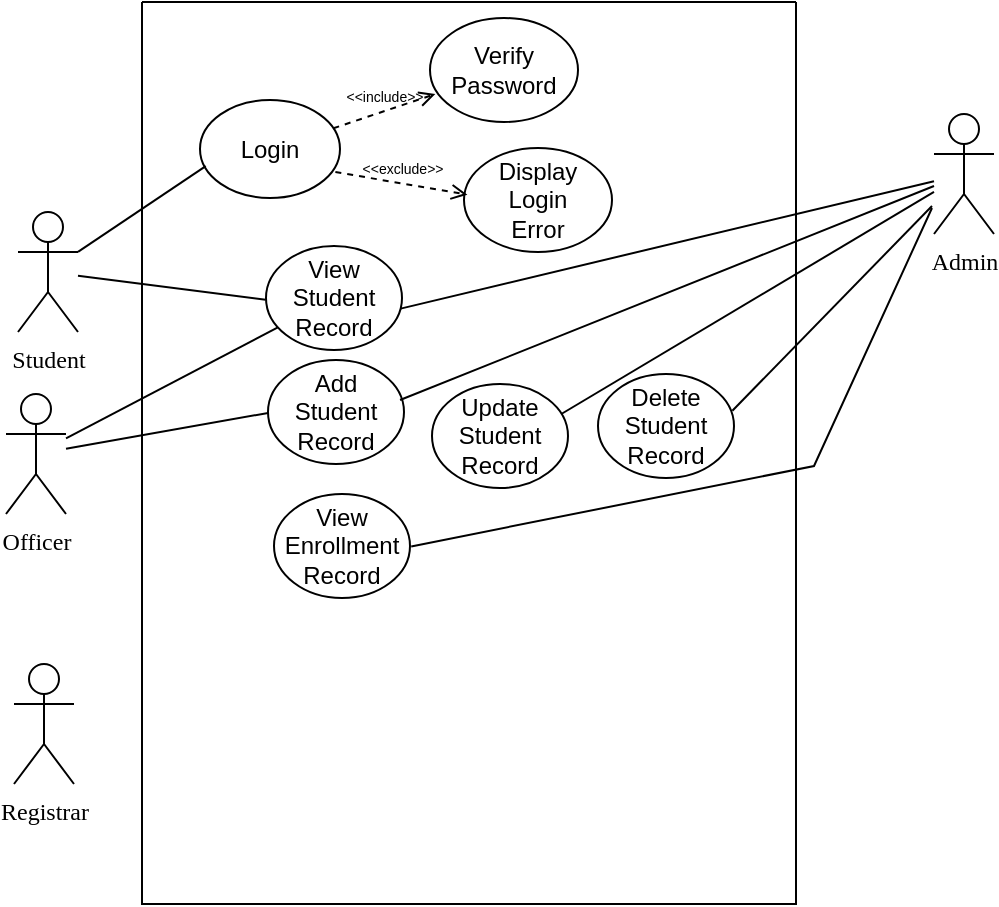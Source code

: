 <mxfile version="26.0.4">
  <diagram name="Page-1" id="ivDG0Z5HkIXGqXG8FJIk">
    <mxGraphModel dx="2019" dy="1635" grid="0" gridSize="10" guides="0" tooltips="1" connect="0" arrows="0" fold="1" page="0" pageScale="1" pageWidth="850" pageHeight="1100" background="#FFFFFF" math="0" shadow="0">
      <root>
        <mxCell id="0" />
        <mxCell id="1" parent="0" />
        <mxCell id="dGHgRN1xIJTJWIRNkkdV-1" value="&lt;font face=&quot;Times New Roman&quot;&gt;Admin&lt;/font&gt;" style="shape=umlActor;verticalLabelPosition=bottom;verticalAlign=top;html=1;outlineConnect=0;" parent="1" vertex="1">
          <mxGeometry x="-617" y="-935" width="30" height="60" as="geometry" />
        </mxCell>
        <mxCell id="dGHgRN1xIJTJWIRNkkdV-32" value="&lt;font face=&quot;Times New Roman&quot;&gt;Officer&lt;/font&gt;" style="shape=umlActor;verticalLabelPosition=bottom;verticalAlign=top;html=1;outlineConnect=0;" parent="1" vertex="1">
          <mxGeometry x="-1081" y="-795" width="30" height="60" as="geometry" />
        </mxCell>
        <mxCell id="dGHgRN1xIJTJWIRNkkdV-33" value="&lt;font face=&quot;Times New Roman&quot;&gt;Student&lt;/font&gt;" style="shape=umlActor;verticalLabelPosition=bottom;verticalAlign=top;html=1;outlineConnect=0;" parent="1" vertex="1">
          <mxGeometry x="-1075" y="-886" width="30" height="60" as="geometry" />
        </mxCell>
        <mxCell id="dGHgRN1xIJTJWIRNkkdV-34" value="&lt;font face=&quot;Times New Roman&quot;&gt;Registrar&lt;/font&gt;" style="shape=umlActor;verticalLabelPosition=bottom;verticalAlign=top;html=1;outlineConnect=0;" parent="1" vertex="1">
          <mxGeometry x="-1077" y="-660" width="30" height="60" as="geometry" />
        </mxCell>
        <mxCell id="dGHgRN1xIJTJWIRNkkdV-39" value="" style="swimlane;startSize=0;" parent="1" vertex="1">
          <mxGeometry x="-1013" y="-991" width="327" height="451" as="geometry" />
        </mxCell>
        <mxCell id="dGHgRN1xIJTJWIRNkkdV-3" value="Login" style="ellipse;whiteSpace=wrap;html=1;" parent="dGHgRN1xIJTJWIRNkkdV-39" vertex="1">
          <mxGeometry x="29" y="49" width="70" height="49" as="geometry" />
        </mxCell>
        <mxCell id="dGHgRN1xIJTJWIRNkkdV-42" value="Verify Password" style="ellipse;whiteSpace=wrap;html=1;" parent="dGHgRN1xIJTJWIRNkkdV-39" vertex="1">
          <mxGeometry x="144" y="8" width="74" height="52" as="geometry" />
        </mxCell>
        <mxCell id="dGHgRN1xIJTJWIRNkkdV-43" value="&lt;div&gt;Display &lt;br&gt;&lt;/div&gt;&lt;div&gt;Login&lt;/div&gt;&lt;div&gt;Error&lt;br&gt;&lt;/div&gt;" style="ellipse;whiteSpace=wrap;html=1;" parent="dGHgRN1xIJTJWIRNkkdV-39" vertex="1">
          <mxGeometry x="161" y="73" width="74" height="52" as="geometry" />
        </mxCell>
        <mxCell id="dGHgRN1xIJTJWIRNkkdV-44" value="&lt;font style=&quot;font-size: 7px;&quot;&gt;&amp;lt;&amp;lt;include&amp;gt;&amp;gt;&lt;/font&gt;" style="html=1;verticalAlign=bottom;labelBackgroundColor=none;endArrow=open;endFill=0;dashed=1;rounded=0;entryX=0.036;entryY=0.731;entryDx=0;entryDy=0;entryPerimeter=0;" parent="dGHgRN1xIJTJWIRNkkdV-39" source="dGHgRN1xIJTJWIRNkkdV-3" target="dGHgRN1xIJTJWIRNkkdV-42" edge="1">
          <mxGeometry width="160" relative="1" as="geometry">
            <mxPoint x="20" y="99" as="sourcePoint" />
            <mxPoint x="180" y="99" as="targetPoint" />
          </mxGeometry>
        </mxCell>
        <mxCell id="dGHgRN1xIJTJWIRNkkdV-45" value="&lt;font style=&quot;font-size: 7px;&quot;&gt;&amp;lt;&amp;lt;exclude&amp;gt;&amp;gt;&lt;/font&gt;" style="html=1;verticalAlign=bottom;labelBackgroundColor=none;endArrow=open;endFill=0;dashed=1;rounded=0;exitX=0.967;exitY=0.735;exitDx=0;exitDy=0;exitPerimeter=0;entryX=0.023;entryY=0.449;entryDx=0;entryDy=0;entryPerimeter=0;" parent="dGHgRN1xIJTJWIRNkkdV-39" source="dGHgRN1xIJTJWIRNkkdV-3" target="dGHgRN1xIJTJWIRNkkdV-43" edge="1">
          <mxGeometry width="160" relative="1" as="geometry">
            <mxPoint x="40" y="98" as="sourcePoint" />
            <mxPoint x="200" y="98" as="targetPoint" />
          </mxGeometry>
        </mxCell>
        <mxCell id="dGHgRN1xIJTJWIRNkkdV-46" value="&lt;div&gt;View &lt;br&gt;&lt;/div&gt;&lt;div&gt;Student &lt;br&gt;&lt;/div&gt;&lt;div&gt;Record&lt;br&gt;&lt;/div&gt;" style="ellipse;whiteSpace=wrap;html=1;" parent="dGHgRN1xIJTJWIRNkkdV-39" vertex="1">
          <mxGeometry x="62" y="122" width="68" height="52" as="geometry" />
        </mxCell>
        <mxCell id="pQXdA2QfdXpM3Tlt-kyf-1" value="&lt;div&gt;Add&lt;br&gt;&lt;/div&gt;&lt;div&gt;Student &lt;br&gt;&lt;/div&gt;&lt;div&gt;Record&lt;br&gt;&lt;/div&gt;" style="ellipse;whiteSpace=wrap;html=1;" vertex="1" parent="dGHgRN1xIJTJWIRNkkdV-39">
          <mxGeometry x="63" y="179" width="68" height="52" as="geometry" />
        </mxCell>
        <mxCell id="pQXdA2QfdXpM3Tlt-kyf-4" value="&lt;div&gt;Update&lt;br&gt;&lt;/div&gt;&lt;div&gt;Student &lt;br&gt;&lt;/div&gt;&lt;div&gt;Record&lt;br&gt;&lt;/div&gt;" style="ellipse;whiteSpace=wrap;html=1;" vertex="1" parent="dGHgRN1xIJTJWIRNkkdV-39">
          <mxGeometry x="145" y="191" width="68" height="52" as="geometry" />
        </mxCell>
        <mxCell id="pQXdA2QfdXpM3Tlt-kyf-5" value="&lt;div&gt;Delete&lt;br&gt;&lt;/div&gt;&lt;div&gt;Student &lt;br&gt;&lt;/div&gt;&lt;div&gt;Record&lt;br&gt;&lt;/div&gt;" style="ellipse;whiteSpace=wrap;html=1;" vertex="1" parent="dGHgRN1xIJTJWIRNkkdV-39">
          <mxGeometry x="228" y="186" width="68" height="52" as="geometry" />
        </mxCell>
        <mxCell id="pQXdA2QfdXpM3Tlt-kyf-9" value="&lt;div&gt;View&lt;br&gt;&lt;/div&gt;&lt;div&gt;Enrollment&lt;br&gt;&lt;/div&gt;&lt;div&gt;Record&lt;br&gt;&lt;/div&gt;" style="ellipse;whiteSpace=wrap;html=1;" vertex="1" parent="dGHgRN1xIJTJWIRNkkdV-39">
          <mxGeometry x="66" y="246" width="68" height="52" as="geometry" />
        </mxCell>
        <mxCell id="dGHgRN1xIJTJWIRNkkdV-41" value="" style="endArrow=none;html=1;rounded=0;entryX=0.041;entryY=0.675;entryDx=0;entryDy=0;entryPerimeter=0;" parent="1" source="dGHgRN1xIJTJWIRNkkdV-33" target="dGHgRN1xIJTJWIRNkkdV-3" edge="1">
          <mxGeometry width="50" height="50" relative="1" as="geometry">
            <mxPoint x="-966" y="-748" as="sourcePoint" />
            <mxPoint x="-916" y="-798" as="targetPoint" />
          </mxGeometry>
        </mxCell>
        <mxCell id="dGHgRN1xIJTJWIRNkkdV-47" value="" style="endArrow=none;html=1;rounded=0;entryX=-0.002;entryY=0.516;entryDx=0;entryDy=0;entryPerimeter=0;" parent="1" source="dGHgRN1xIJTJWIRNkkdV-33" target="dGHgRN1xIJTJWIRNkkdV-46" edge="1">
          <mxGeometry width="50" height="50" relative="1" as="geometry">
            <mxPoint x="-1050" y="-835" as="sourcePoint" />
            <mxPoint x="-1000" y="-885" as="targetPoint" />
          </mxGeometry>
        </mxCell>
        <mxCell id="dGHgRN1xIJTJWIRNkkdV-48" value="" style="endArrow=none;html=1;rounded=0;exitX=0.99;exitY=0.602;exitDx=0;exitDy=0;exitPerimeter=0;" parent="1" source="dGHgRN1xIJTJWIRNkkdV-46" target="dGHgRN1xIJTJWIRNkkdV-1" edge="1">
          <mxGeometry width="50" height="50" relative="1" as="geometry">
            <mxPoint x="-745" y="-773" as="sourcePoint" />
            <mxPoint x="-695" y="-823" as="targetPoint" />
          </mxGeometry>
        </mxCell>
        <mxCell id="dGHgRN1xIJTJWIRNkkdV-49" value="" style="endArrow=none;html=1;rounded=0;" parent="1" source="dGHgRN1xIJTJWIRNkkdV-46" edge="1" target="dGHgRN1xIJTJWIRNkkdV-32">
          <mxGeometry width="50" height="50" relative="1" as="geometry">
            <mxPoint x="-745" y="-773" as="sourcePoint" />
            <mxPoint x="-1043" y="-755" as="targetPoint" />
          </mxGeometry>
        </mxCell>
        <mxCell id="pQXdA2QfdXpM3Tlt-kyf-2" value="" style="endArrow=none;html=1;rounded=0;entryX=0.001;entryY=0.509;entryDx=0;entryDy=0;entryPerimeter=0;" edge="1" parent="1" source="dGHgRN1xIJTJWIRNkkdV-32" target="pQXdA2QfdXpM3Tlt-kyf-1">
          <mxGeometry width="50" height="50" relative="1" as="geometry">
            <mxPoint x="-1038" y="-741" as="sourcePoint" />
            <mxPoint x="-890" y="-771" as="targetPoint" />
          </mxGeometry>
        </mxCell>
        <mxCell id="pQXdA2QfdXpM3Tlt-kyf-3" value="" style="endArrow=none;html=1;rounded=0;exitX=0.971;exitY=0.385;exitDx=0;exitDy=0;exitPerimeter=0;" edge="1" parent="1" source="pQXdA2QfdXpM3Tlt-kyf-1" target="dGHgRN1xIJTJWIRNkkdV-1">
          <mxGeometry width="50" height="50" relative="1" as="geometry">
            <mxPoint x="-913" y="-801" as="sourcePoint" />
            <mxPoint x="-620" y="-889" as="targetPoint" />
          </mxGeometry>
        </mxCell>
        <mxCell id="pQXdA2QfdXpM3Tlt-kyf-6" value="" style="endArrow=none;html=1;rounded=0;exitX=0.954;exitY=0.286;exitDx=0;exitDy=0;exitPerimeter=0;" edge="1" parent="1" source="pQXdA2QfdXpM3Tlt-kyf-4" target="dGHgRN1xIJTJWIRNkkdV-1">
          <mxGeometry width="50" height="50" relative="1" as="geometry">
            <mxPoint x="-823" y="-717" as="sourcePoint" />
            <mxPoint x="-773" y="-767" as="targetPoint" />
          </mxGeometry>
        </mxCell>
        <mxCell id="pQXdA2QfdXpM3Tlt-kyf-7" value="" style="endArrow=none;html=1;rounded=0;exitX=0.988;exitY=0.353;exitDx=0;exitDy=0;exitPerimeter=0;" edge="1" parent="1" source="pQXdA2QfdXpM3Tlt-kyf-5">
          <mxGeometry width="50" height="50" relative="1" as="geometry">
            <mxPoint x="-927" y="-748" as="sourcePoint" />
            <mxPoint x="-618" y="-889" as="targetPoint" />
          </mxGeometry>
        </mxCell>
        <mxCell id="pQXdA2QfdXpM3Tlt-kyf-10" value="" style="endArrow=none;html=1;rounded=0;exitX=1.009;exitY=0.504;exitDx=0;exitDy=0;exitPerimeter=0;" edge="1" parent="1" source="pQXdA2QfdXpM3Tlt-kyf-9">
          <mxGeometry width="50" height="50" relative="1" as="geometry">
            <mxPoint x="-665" y="-726" as="sourcePoint" />
            <mxPoint x="-618" y="-888" as="targetPoint" />
            <Array as="points">
              <mxPoint x="-677" y="-759" />
            </Array>
          </mxGeometry>
        </mxCell>
      </root>
    </mxGraphModel>
  </diagram>
</mxfile>
